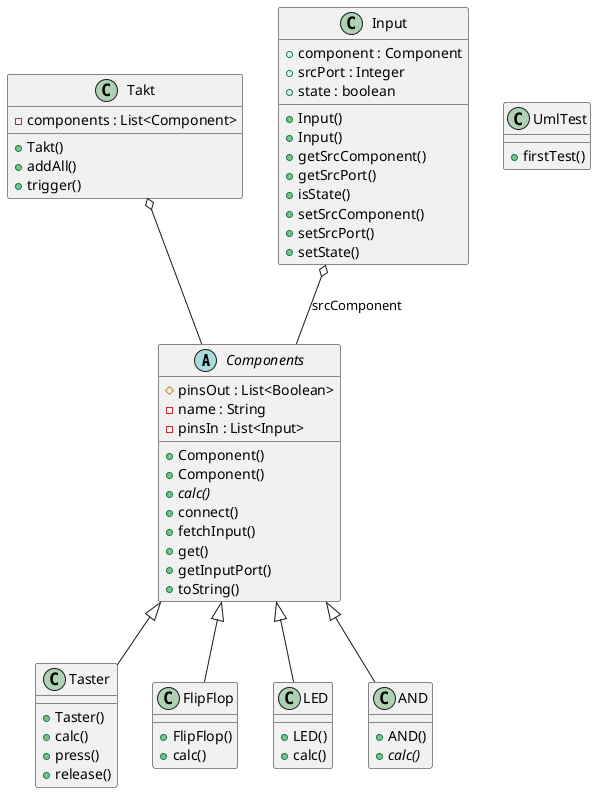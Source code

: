 @startuml

abstract class Components {
        # pinsOut : List<Boolean>
        - name : String
        - pinsIn : List<Input>
        + Component()
        + Component()
        {abstract} + calc()
        + connect()
        + fetchInput()
        + get()
        + getInputPort()
        + toString()
    }

class Takt {
  - components : List<Component>
  + Takt()
  + addAll()
  + trigger()
}

class Taster {
    + Taster()
    + calc()
    + press()
    + release()
}

class FlipFlop {
    + FlipFlop()
    + calc()
}


class LED {
  + LED()
  + calc()
}

class UmlTest {
    + firstTest()
}

 class Input {
        + component : Component
        + srcPort : Integer
        + state : boolean
        + Input()
        + Input()
        + getSrcComponent()
        + getSrcPort()
        + isState()
        + setSrcComponent()
        + setSrcPort()
        + setState()
    }

class AND{
 + AND()
 + {abstract} calc()
}

Components <|-- FlipFlop
Components <|-- AND
Components <|-- LED
Components <|-- Taster
Input o-- Components : srcComponent
Takt o-- Components

@enduml